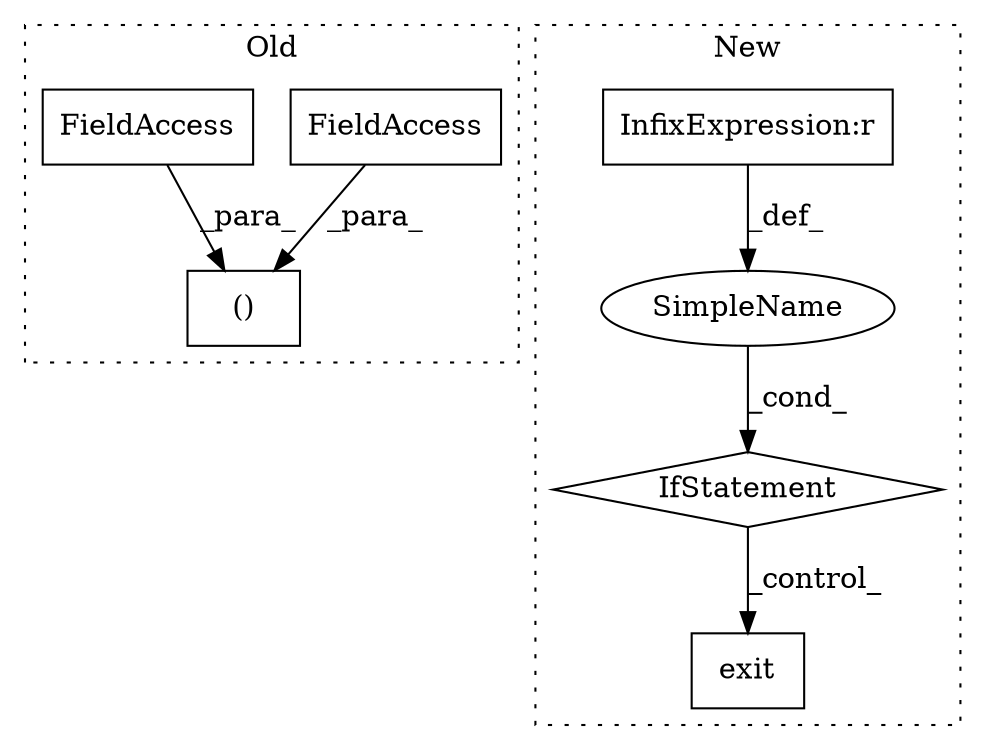 digraph G {
subgraph cluster0 {
1 [label="()" a="106" s="4064" l="89" shape="box"];
6 [label="FieldAccess" a="22" s="4140" l="13" shape="box"];
7 [label="FieldAccess" a="22" s="4091" l="9" shape="box"];
label = "Old";
style="dotted";
}
subgraph cluster1 {
2 [label="exit" a="32" s="4788,4809" l="5,1" shape="box"];
3 [label="IfStatement" a="25" s="4570,4587" l="4,2" shape="diamond"];
4 [label="SimpleName" a="42" s="" l="" shape="ellipse"];
5 [label="InfixExpression:r" a="27" s="4582" l="4" shape="box"];
label = "New";
style="dotted";
}
3 -> 2 [label="_control_"];
4 -> 3 [label="_cond_"];
5 -> 4 [label="_def_"];
6 -> 1 [label="_para_"];
7 -> 1 [label="_para_"];
}